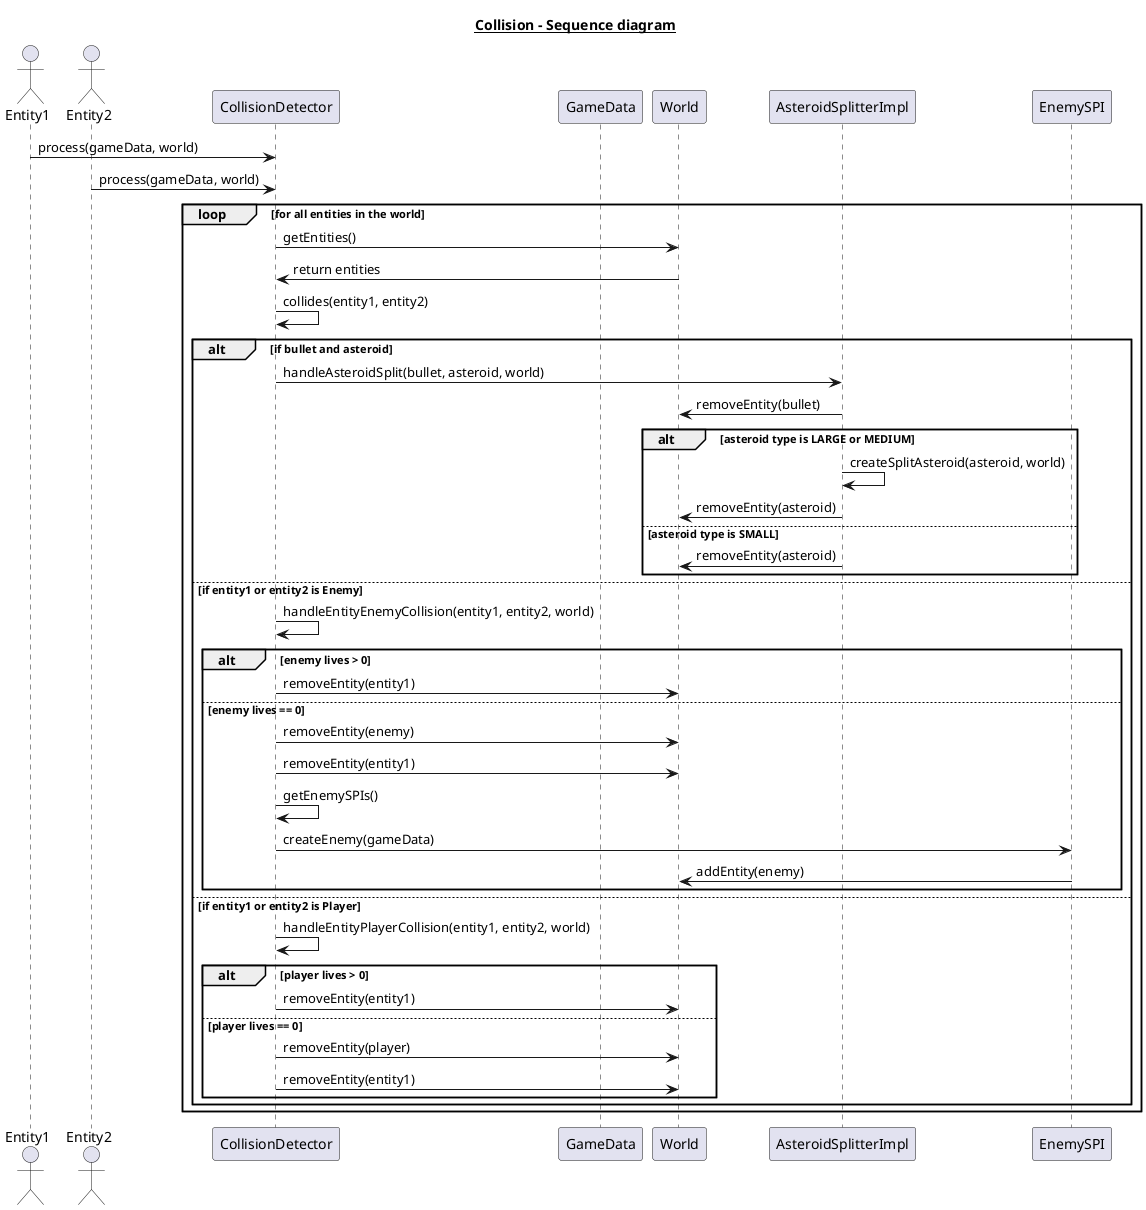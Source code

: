 @startuml
title
<u>Collision - Sequence diagram</u>
end title

actor Entity1
actor Entity2
participant CollisionDetector
participant GameData
participant World
participant AsteroidSplitterImpl as AsteroidSplitter
participant EnemySPI

Entity1 -> CollisionDetector: process(gameData, world)
Entity2 -> CollisionDetector: process(gameData, world)
loop for all entities in the world
    CollisionDetector -> World: getEntities()
    World -> CollisionDetector: return entities
    CollisionDetector -> CollisionDetector: collides(entity1, entity2)
        alt if bullet and asteroid
            CollisionDetector -> AsteroidSplitter: handleAsteroidSplit(bullet, asteroid, world)
            AsteroidSplitter -> World: removeEntity(bullet)
            alt asteroid type is LARGE or MEDIUM
                AsteroidSplitter -> AsteroidSplitter: createSplitAsteroid(asteroid, world)
                AsteroidSplitter -> World: removeEntity(asteroid)
            else asteroid type is SMALL
                AsteroidSplitter -> World: removeEntity(asteroid)
            end
        else if entity1 or entity2 is Enemy
            CollisionDetector -> CollisionDetector: handleEntityEnemyCollision(entity1, entity2, world)
            alt enemy lives > 0
                CollisionDetector -> World: removeEntity(entity1)
            else enemy lives == 0
                CollisionDetector -> World: removeEntity(enemy)
                CollisionDetector -> World: removeEntity(entity1)
                CollisionDetector -> CollisionDetector: getEnemySPIs()
                CollisionDetector -> EnemySPI: createEnemy(gameData)
                EnemySPI -> World: addEntity(enemy)
            end
        else if entity1 or entity2 is Player
            CollisionDetector -> CollisionDetector: handleEntityPlayerCollision(entity1, entity2, world)
            alt player lives > 0
                CollisionDetector -> World: removeEntity(entity1)
            else player lives == 0
                CollisionDetector -> World: removeEntity(player)
                CollisionDetector -> World: removeEntity(entity1)
            end
        end
    end

@enduml
